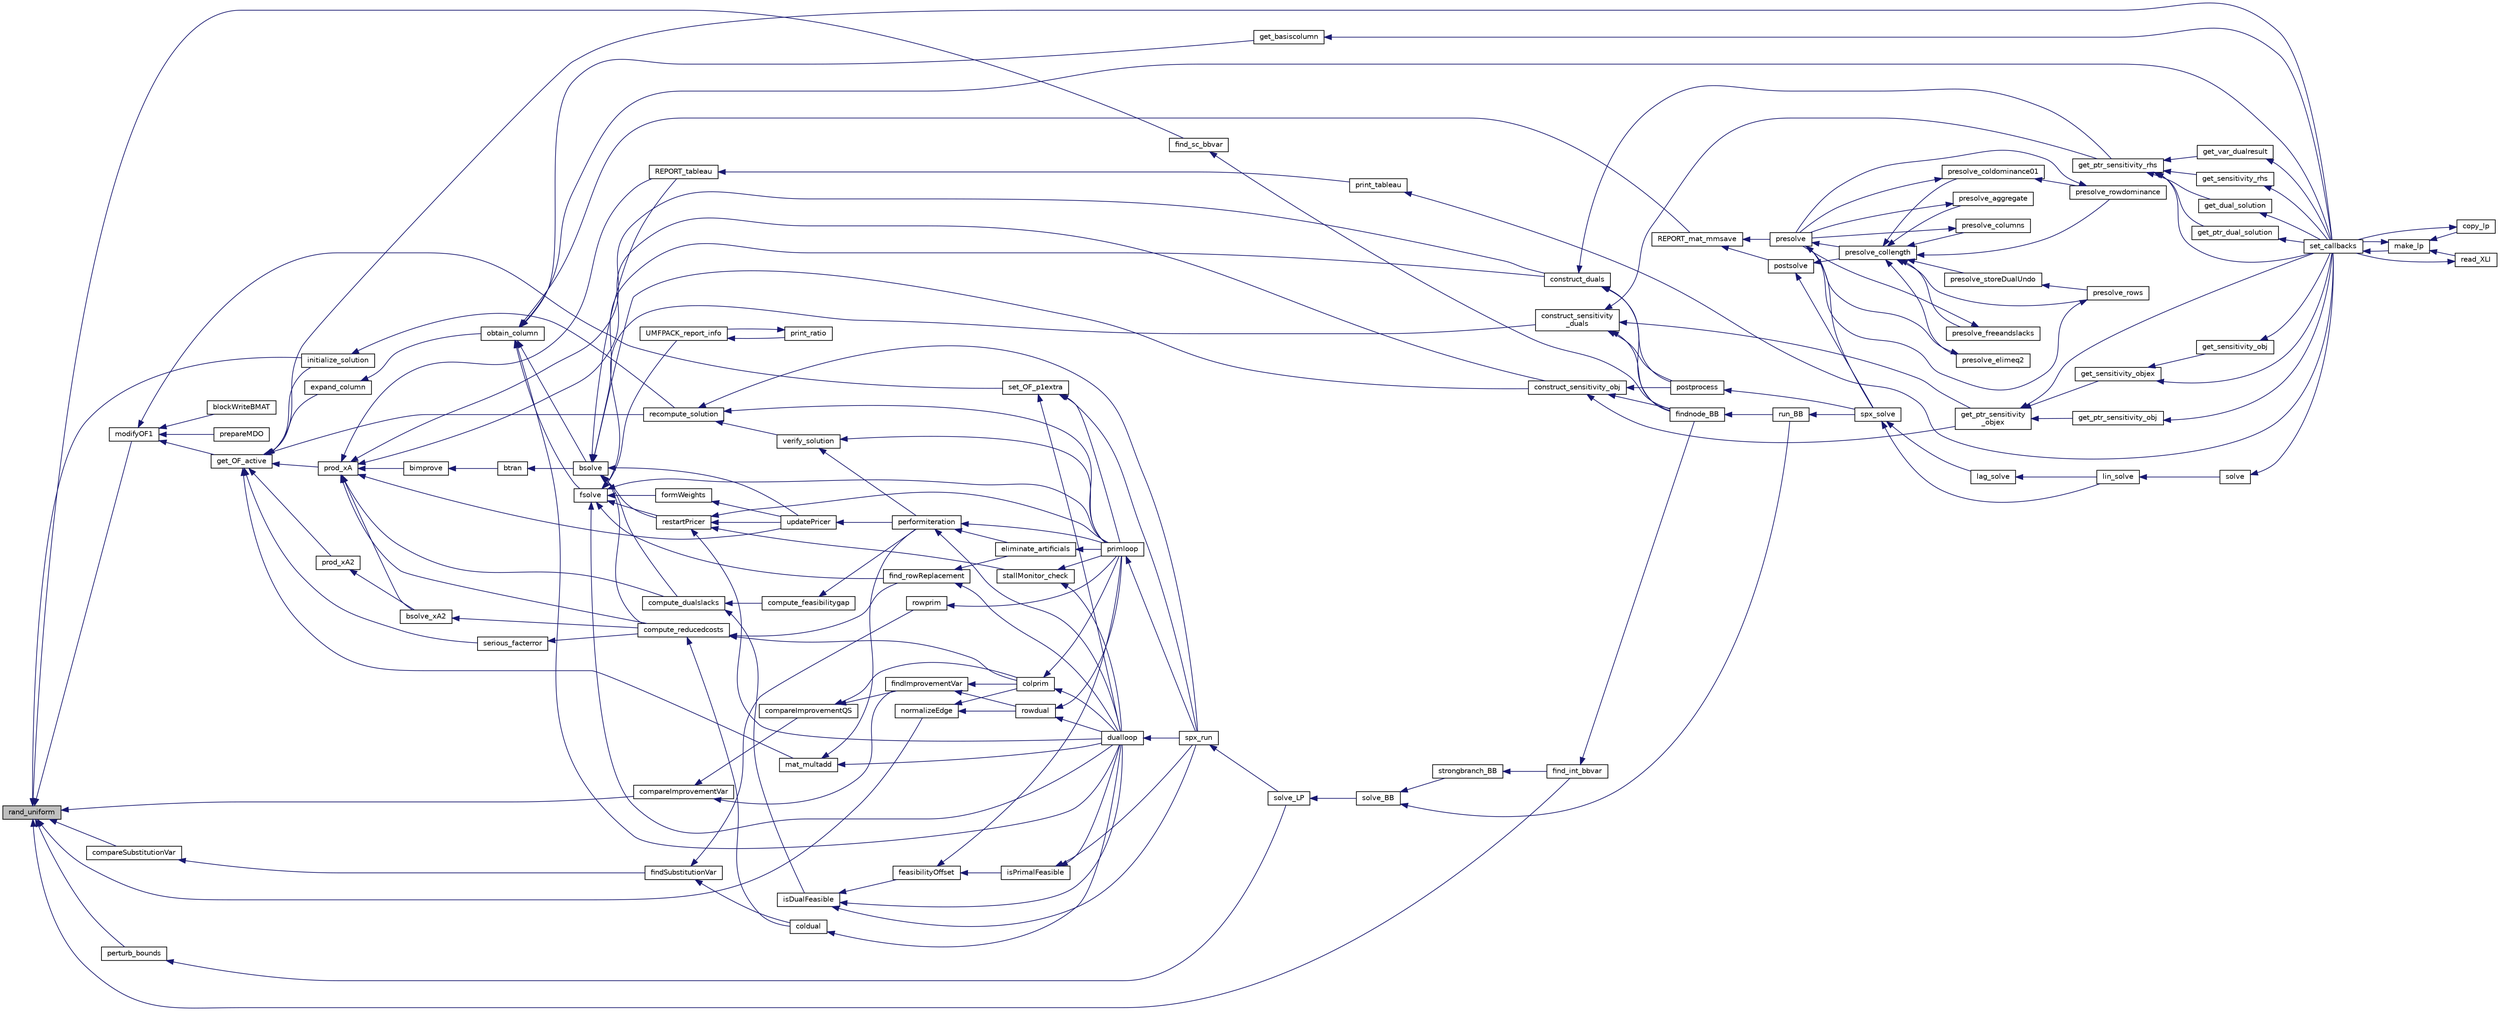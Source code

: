 digraph "rand_uniform"
{
  edge [fontname="Helvetica",fontsize="10",labelfontname="Helvetica",labelfontsize="10"];
  node [fontname="Helvetica",fontsize="10",shape=record];
  rankdir="LR";
  Node1629 [label="rand_uniform",height=0.2,width=0.4,color="black", fillcolor="grey75", style="filled", fontcolor="black"];
  Node1629 -> Node1630 [dir="back",color="midnightblue",fontsize="10",style="solid",fontname="Helvetica"];
  Node1630 [label="modifyOF1",height=0.2,width=0.4,color="black", fillcolor="white", style="filled",URL="$df/df7/lp__lib_8h.html#ab7ca78899eb41290218393c326a50fc9"];
  Node1630 -> Node1631 [dir="back",color="midnightblue",fontsize="10",style="solid",fontname="Helvetica"];
  Node1631 [label="set_OF_p1extra",height=0.2,width=0.4,color="black", fillcolor="white", style="filled",URL="$df/df7/lp__lib_8h.html#adc76c3db389fcfd8ce6a06c28dfc30fa"];
  Node1631 -> Node1632 [dir="back",color="midnightblue",fontsize="10",style="solid",fontname="Helvetica"];
  Node1632 [label="primloop",height=0.2,width=0.4,color="black", fillcolor="white", style="filled",URL="$d1/d0a/lp__simplex_8h.html#aaa7a1b253038231f1792b092e4e36267"];
  Node1632 -> Node1633 [dir="back",color="midnightblue",fontsize="10",style="solid",fontname="Helvetica"];
  Node1633 [label="spx_run",height=0.2,width=0.4,color="black", fillcolor="white", style="filled",URL="$d1/d0a/lp__simplex_8h.html#a96c15afcfa902a5b78af4dfb412010bd"];
  Node1633 -> Node1634 [dir="back",color="midnightblue",fontsize="10",style="solid",fontname="Helvetica"];
  Node1634 [label="solve_LP",height=0.2,width=0.4,color="black", fillcolor="white", style="filled",URL="$d1/dbf/lp__mipbb_8h.html#a8f2122bd9c45170c45f236f9fe3d0dd7"];
  Node1634 -> Node1635 [dir="back",color="midnightblue",fontsize="10",style="solid",fontname="Helvetica"];
  Node1635 [label="solve_BB",height=0.2,width=0.4,color="black", fillcolor="white", style="filled",URL="$d1/dbf/lp__mipbb_8h.html#a43e95e2128e85df2643cbc0bfce4746c"];
  Node1635 -> Node1636 [dir="back",color="midnightblue",fontsize="10",style="solid",fontname="Helvetica"];
  Node1636 [label="strongbranch_BB",height=0.2,width=0.4,color="black", fillcolor="white", style="filled",URL="$d1/dbf/lp__mipbb_8h.html#a14912803f02db21c25829df065202762"];
  Node1636 -> Node1637 [dir="back",color="midnightblue",fontsize="10",style="solid",fontname="Helvetica"];
  Node1637 [label="find_int_bbvar",height=0.2,width=0.4,color="black", fillcolor="white", style="filled",URL="$df/df7/lp__lib_8h.html#ad6104a5cc6ae29cc1dd1327d8d36047e"];
  Node1637 -> Node1638 [dir="back",color="midnightblue",fontsize="10",style="solid",fontname="Helvetica"];
  Node1638 [label="findnode_BB",height=0.2,width=0.4,color="black", fillcolor="white", style="filled",URL="$d1/dbf/lp__mipbb_8h.html#ad9c2614a833a1e0ab7f4425068752663"];
  Node1638 -> Node1639 [dir="back",color="midnightblue",fontsize="10",style="solid",fontname="Helvetica"];
  Node1639 [label="run_BB",height=0.2,width=0.4,color="black", fillcolor="white", style="filled",URL="$d1/dbf/lp__mipbb_8h.html#a1d8d97b4f4f35f07e6b798f07a62e527"];
  Node1639 -> Node1640 [dir="back",color="midnightblue",fontsize="10",style="solid",fontname="Helvetica"];
  Node1640 [label="spx_solve",height=0.2,width=0.4,color="black", fillcolor="white", style="filled",URL="$d1/d0a/lp__simplex_8h.html#a3effc8b68c1fb21095e7324d83d0dbf7"];
  Node1640 -> Node1641 [dir="back",color="midnightblue",fontsize="10",style="solid",fontname="Helvetica"];
  Node1641 [label="lag_solve",height=0.2,width=0.4,color="black", fillcolor="white", style="filled",URL="$d1/d0a/lp__simplex_8h.html#a320e9e82c06466267a7cb7844c7767b8"];
  Node1641 -> Node1642 [dir="back",color="midnightblue",fontsize="10",style="solid",fontname="Helvetica"];
  Node1642 [label="lin_solve",height=0.2,width=0.4,color="black", fillcolor="white", style="filled",URL="$d1/d0a/lp__simplex_8h.html#a794b0beb471eb7ece9a694717b65b947"];
  Node1642 -> Node1643 [dir="back",color="midnightblue",fontsize="10",style="solid",fontname="Helvetica"];
  Node1643 [label="solve",height=0.2,width=0.4,color="black", fillcolor="white", style="filled",URL="$df/df7/lp__lib_8h.html#a0f4da3a192397e77e6fe92704d4fad3f"];
  Node1643 -> Node1644 [dir="back",color="midnightblue",fontsize="10",style="solid",fontname="Helvetica"];
  Node1644 [label="set_callbacks",height=0.2,width=0.4,color="black", fillcolor="white", style="filled",URL="$df/df7/lp__lib_8h.html#a929e8acb9704f61e16927c915c15cd07"];
  Node1644 -> Node1645 [dir="back",color="midnightblue",fontsize="10",style="solid",fontname="Helvetica"];
  Node1645 [label="make_lp",height=0.2,width=0.4,color="black", fillcolor="white", style="filled",URL="$df/df7/lp__lib_8h.html#a68a0333d84dd944f67e2a0ec72e346a9"];
  Node1645 -> Node1646 [dir="back",color="midnightblue",fontsize="10",style="solid",fontname="Helvetica"];
  Node1646 [label="copy_lp",height=0.2,width=0.4,color="black", fillcolor="white", style="filled",URL="$df/df7/lp__lib_8h.html#aca83ecdbc200b414db491306f3070ae9"];
  Node1646 -> Node1644 [dir="back",color="midnightblue",fontsize="10",style="solid",fontname="Helvetica"];
  Node1645 -> Node1644 [dir="back",color="midnightblue",fontsize="10",style="solid",fontname="Helvetica"];
  Node1645 -> Node1647 [dir="back",color="midnightblue",fontsize="10",style="solid",fontname="Helvetica"];
  Node1647 [label="read_XLI",height=0.2,width=0.4,color="black", fillcolor="white", style="filled",URL="$df/df7/lp__lib_8h.html#a351dd803960ab0dae2b39f2c65d3a58d"];
  Node1647 -> Node1644 [dir="back",color="midnightblue",fontsize="10",style="solid",fontname="Helvetica"];
  Node1640 -> Node1642 [dir="back",color="midnightblue",fontsize="10",style="solid",fontname="Helvetica"];
  Node1635 -> Node1639 [dir="back",color="midnightblue",fontsize="10",style="solid",fontname="Helvetica"];
  Node1631 -> Node1648 [dir="back",color="midnightblue",fontsize="10",style="solid",fontname="Helvetica"];
  Node1648 [label="dualloop",height=0.2,width=0.4,color="black", fillcolor="white", style="filled",URL="$d1/d0a/lp__simplex_8h.html#a881918469722e512db8bd95bb1ec940c"];
  Node1648 -> Node1633 [dir="back",color="midnightblue",fontsize="10",style="solid",fontname="Helvetica"];
  Node1631 -> Node1633 [dir="back",color="midnightblue",fontsize="10",style="solid",fontname="Helvetica"];
  Node1630 -> Node1649 [dir="back",color="midnightblue",fontsize="10",style="solid",fontname="Helvetica"];
  Node1649 [label="get_OF_active",height=0.2,width=0.4,color="black", fillcolor="white", style="filled",URL="$df/df7/lp__lib_8h.html#aaf55ff4edccac8bf6e8f9345d46e8e50"];
  Node1649 -> Node1650 [dir="back",color="midnightblue",fontsize="10",style="solid",fontname="Helvetica"];
  Node1650 [label="expand_column",height=0.2,width=0.4,color="black", fillcolor="white", style="filled",URL="$d4/d79/lp__lib_8c.html#ae30734f760cb4f125077f794eec2ecc8"];
  Node1650 -> Node1651 [dir="back",color="midnightblue",fontsize="10",style="solid",fontname="Helvetica"];
  Node1651 [label="obtain_column",height=0.2,width=0.4,color="black", fillcolor="white", style="filled",URL="$df/df7/lp__lib_8h.html#ae4196307991ee2e99d8a6f72725cba88"];
  Node1651 -> Node1644 [dir="back",color="midnightblue",fontsize="10",style="solid",fontname="Helvetica"];
  Node1651 -> Node1652 [dir="back",color="midnightblue",fontsize="10",style="solid",fontname="Helvetica"];
  Node1652 [label="get_basiscolumn",height=0.2,width=0.4,color="black", fillcolor="white", style="filled",URL="$df/df7/lp__lib_8h.html#a1a794d8c6b6a8e002e06e17fe1ab43ca"];
  Node1652 -> Node1644 [dir="back",color="midnightblue",fontsize="10",style="solid",fontname="Helvetica"];
  Node1651 -> Node1653 [dir="back",color="midnightblue",fontsize="10",style="solid",fontname="Helvetica"];
  Node1653 [label="fsolve",height=0.2,width=0.4,color="black", fillcolor="white", style="filled",URL="$d0/d48/lp__matrix_8h.html#a67a365057ddfb006dc73ced0f96d185a"];
  Node1653 -> Node1654 [dir="back",color="midnightblue",fontsize="10",style="solid",fontname="Helvetica"];
  Node1654 [label="construct_sensitivity\l_duals",height=0.2,width=0.4,color="black", fillcolor="white", style="filled",URL="$df/df7/lp__lib_8h.html#a50f18f68adbe0e2059d4db0ebdd8a477"];
  Node1654 -> Node1655 [dir="back",color="midnightblue",fontsize="10",style="solid",fontname="Helvetica"];
  Node1655 [label="get_ptr_sensitivity_rhs",height=0.2,width=0.4,color="black", fillcolor="white", style="filled",URL="$df/df7/lp__lib_8h.html#a0b0eec8f454537029970d8c372dccdb7"];
  Node1655 -> Node1656 [dir="back",color="midnightblue",fontsize="10",style="solid",fontname="Helvetica"];
  Node1656 [label="get_var_dualresult",height=0.2,width=0.4,color="black", fillcolor="white", style="filled",URL="$df/df7/lp__lib_8h.html#a20af639d614390c57f4ebb2831182d73"];
  Node1656 -> Node1644 [dir="back",color="midnightblue",fontsize="10",style="solid",fontname="Helvetica"];
  Node1655 -> Node1657 [dir="back",color="midnightblue",fontsize="10",style="solid",fontname="Helvetica"];
  Node1657 [label="get_sensitivity_rhs",height=0.2,width=0.4,color="black", fillcolor="white", style="filled",URL="$df/df7/lp__lib_8h.html#ae53a23c38aa891ed2f8486146ad4b1e8"];
  Node1657 -> Node1644 [dir="back",color="midnightblue",fontsize="10",style="solid",fontname="Helvetica"];
  Node1655 -> Node1644 [dir="back",color="midnightblue",fontsize="10",style="solid",fontname="Helvetica"];
  Node1655 -> Node1658 [dir="back",color="midnightblue",fontsize="10",style="solid",fontname="Helvetica"];
  Node1658 [label="get_dual_solution",height=0.2,width=0.4,color="black", fillcolor="white", style="filled",URL="$df/df7/lp__lib_8h.html#a083994ab8f17255ba288a38225c124da"];
  Node1658 -> Node1644 [dir="back",color="midnightblue",fontsize="10",style="solid",fontname="Helvetica"];
  Node1655 -> Node1659 [dir="back",color="midnightblue",fontsize="10",style="solid",fontname="Helvetica"];
  Node1659 [label="get_ptr_dual_solution",height=0.2,width=0.4,color="black", fillcolor="white", style="filled",URL="$df/df7/lp__lib_8h.html#aef60f6146774a7ec36d2961034982ae7"];
  Node1659 -> Node1644 [dir="back",color="midnightblue",fontsize="10",style="solid",fontname="Helvetica"];
  Node1654 -> Node1660 [dir="back",color="midnightblue",fontsize="10",style="solid",fontname="Helvetica"];
  Node1660 [label="get_ptr_sensitivity\l_objex",height=0.2,width=0.4,color="black", fillcolor="white", style="filled",URL="$df/df7/lp__lib_8h.html#adfc39d9b1870d439e3e9b9e5830eeea6"];
  Node1660 -> Node1661 [dir="back",color="midnightblue",fontsize="10",style="solid",fontname="Helvetica"];
  Node1661 [label="get_sensitivity_objex",height=0.2,width=0.4,color="black", fillcolor="white", style="filled",URL="$df/df7/lp__lib_8h.html#ab4dda7365cd69251a37562bb6a8e7b12"];
  Node1661 -> Node1662 [dir="back",color="midnightblue",fontsize="10",style="solid",fontname="Helvetica"];
  Node1662 [label="get_sensitivity_obj",height=0.2,width=0.4,color="black", fillcolor="white", style="filled",URL="$df/df7/lp__lib_8h.html#ade927064245939d7e8b08e385ce20ff4"];
  Node1662 -> Node1644 [dir="back",color="midnightblue",fontsize="10",style="solid",fontname="Helvetica"];
  Node1661 -> Node1644 [dir="back",color="midnightblue",fontsize="10",style="solid",fontname="Helvetica"];
  Node1660 -> Node1663 [dir="back",color="midnightblue",fontsize="10",style="solid",fontname="Helvetica"];
  Node1663 [label="get_ptr_sensitivity_obj",height=0.2,width=0.4,color="black", fillcolor="white", style="filled",URL="$df/df7/lp__lib_8h.html#a9fba4213636195e1a662eb3e5f039d6e"];
  Node1663 -> Node1644 [dir="back",color="midnightblue",fontsize="10",style="solid",fontname="Helvetica"];
  Node1660 -> Node1644 [dir="back",color="midnightblue",fontsize="10",style="solid",fontname="Helvetica"];
  Node1654 -> Node1664 [dir="back",color="midnightblue",fontsize="10",style="solid",fontname="Helvetica"];
  Node1664 [label="postprocess",height=0.2,width=0.4,color="black", fillcolor="white", style="filled",URL="$df/df7/lp__lib_8h.html#a0893b5f8a2432dd38800b54ec8ca0332"];
  Node1664 -> Node1640 [dir="back",color="midnightblue",fontsize="10",style="solid",fontname="Helvetica"];
  Node1654 -> Node1638 [dir="back",color="midnightblue",fontsize="10",style="solid",fontname="Helvetica"];
  Node1653 -> Node1665 [dir="back",color="midnightblue",fontsize="10",style="solid",fontname="Helvetica"];
  Node1665 [label="find_rowReplacement",height=0.2,width=0.4,color="black", fillcolor="white", style="filled",URL="$d5/dee/lp__price_8h.html#aa2828cd618b7e668ca5bfa59b53764f1"];
  Node1665 -> Node1666 [dir="back",color="midnightblue",fontsize="10",style="solid",fontname="Helvetica"];
  Node1666 [label="eliminate_artificials",height=0.2,width=0.4,color="black", fillcolor="white", style="filled",URL="$d2/d6c/lp__simplex_8c.html#a5e9816f3bfe556d444b034ba1e97b02b"];
  Node1666 -> Node1632 [dir="back",color="midnightblue",fontsize="10",style="solid",fontname="Helvetica"];
  Node1665 -> Node1648 [dir="back",color="midnightblue",fontsize="10",style="solid",fontname="Helvetica"];
  Node1653 -> Node1667 [dir="back",color="midnightblue",fontsize="10",style="solid",fontname="Helvetica"];
  Node1667 [label="restartPricer",height=0.2,width=0.4,color="black", fillcolor="white", style="filled",URL="$d3/da0/lp__price_p_s_e_8h.html#aaccf24d52dc9daa3cf352f8b88fd8820"];
  Node1667 -> Node1668 [dir="back",color="midnightblue",fontsize="10",style="solid",fontname="Helvetica"];
  Node1668 [label="updatePricer",height=0.2,width=0.4,color="black", fillcolor="white", style="filled",URL="$d3/da0/lp__price_p_s_e_8h.html#ad16c1ea6f969c6d72f135e859d82479f"];
  Node1668 -> Node1669 [dir="back",color="midnightblue",fontsize="10",style="solid",fontname="Helvetica"];
  Node1669 [label="performiteration",height=0.2,width=0.4,color="black", fillcolor="white", style="filled",URL="$df/df7/lp__lib_8h.html#aab89ee40b1d5308324fb3540d4eaf2b6"];
  Node1669 -> Node1666 [dir="back",color="midnightblue",fontsize="10",style="solid",fontname="Helvetica"];
  Node1669 -> Node1632 [dir="back",color="midnightblue",fontsize="10",style="solid",fontname="Helvetica"];
  Node1669 -> Node1648 [dir="back",color="midnightblue",fontsize="10",style="solid",fontname="Helvetica"];
  Node1667 -> Node1670 [dir="back",color="midnightblue",fontsize="10",style="solid",fontname="Helvetica"];
  Node1670 [label="stallMonitor_check",height=0.2,width=0.4,color="black", fillcolor="white", style="filled",URL="$d2/d6c/lp__simplex_8c.html#a256354aaa5db9224451424c67f19cde3"];
  Node1670 -> Node1632 [dir="back",color="midnightblue",fontsize="10",style="solid",fontname="Helvetica"];
  Node1670 -> Node1648 [dir="back",color="midnightblue",fontsize="10",style="solid",fontname="Helvetica"];
  Node1667 -> Node1632 [dir="back",color="midnightblue",fontsize="10",style="solid",fontname="Helvetica"];
  Node1667 -> Node1648 [dir="back",color="midnightblue",fontsize="10",style="solid",fontname="Helvetica"];
  Node1653 -> Node1671 [dir="back",color="midnightblue",fontsize="10",style="solid",fontname="Helvetica"];
  Node1671 [label="formWeights",height=0.2,width=0.4,color="black", fillcolor="white", style="filled",URL="$da/d29/lp__price_p_s_e_8c.html#aa82070e3c7c41fe6cb30727ecbf9e5ed"];
  Node1671 -> Node1668 [dir="back",color="midnightblue",fontsize="10",style="solid",fontname="Helvetica"];
  Node1653 -> Node1632 [dir="back",color="midnightblue",fontsize="10",style="solid",fontname="Helvetica"];
  Node1653 -> Node1648 [dir="back",color="midnightblue",fontsize="10",style="solid",fontname="Helvetica"];
  Node1653 -> Node1672 [dir="back",color="midnightblue",fontsize="10",style="solid",fontname="Helvetica"];
  Node1672 [label="UMFPACK_report_info",height=0.2,width=0.4,color="black", fillcolor="white", style="filled",URL="$d2/def/umfpack__report__info_8c.html#a7b91f14b1ac2f360d6582a787fd2f8b9"];
  Node1672 -> Node1673 [dir="back",color="midnightblue",fontsize="10",style="solid",fontname="Helvetica"];
  Node1673 [label="print_ratio",height=0.2,width=0.4,color="black", fillcolor="white", style="filled",URL="$d2/def/umfpack__report__info_8c.html#af80f2ea9ea676933311eaf6cb3a5b59e"];
  Node1673 -> Node1672 [dir="back",color="midnightblue",fontsize="10",style="solid",fontname="Helvetica"];
  Node1651 -> Node1674 [dir="back",color="midnightblue",fontsize="10",style="solid",fontname="Helvetica"];
  Node1674 [label="bsolve",height=0.2,width=0.4,color="black", fillcolor="white", style="filled",URL="$d0/d48/lp__matrix_8h.html#adbd3fb78087dea9e6c99722365794300"];
  Node1674 -> Node1675 [dir="back",color="midnightblue",fontsize="10",style="solid",fontname="Helvetica"];
  Node1675 [label="compute_dualslacks",height=0.2,width=0.4,color="black", fillcolor="white", style="filled",URL="$df/df7/lp__lib_8h.html#a61ec2c96e522ac744ef4dd83c8e21bc8"];
  Node1675 -> Node1676 [dir="back",color="midnightblue",fontsize="10",style="solid",fontname="Helvetica"];
  Node1676 [label="compute_feasibilitygap",height=0.2,width=0.4,color="black", fillcolor="white", style="filled",URL="$d4/d79/lp__lib_8c.html#a761a9b21146f2341dbaa9a49285d957e"];
  Node1676 -> Node1669 [dir="back",color="midnightblue",fontsize="10",style="solid",fontname="Helvetica"];
  Node1675 -> Node1677 [dir="back",color="midnightblue",fontsize="10",style="solid",fontname="Helvetica"];
  Node1677 [label="isDualFeasible",height=0.2,width=0.4,color="black", fillcolor="white", style="filled",URL="$df/df7/lp__lib_8h.html#a5e190b8f615cd2b4d4087a616652aff4"];
  Node1677 -> Node1678 [dir="back",color="midnightblue",fontsize="10",style="solid",fontname="Helvetica"];
  Node1678 [label="feasibilityOffset",height=0.2,width=0.4,color="black", fillcolor="white", style="filled",URL="$df/df7/lp__lib_8h.html#ac5fd807c68c710d7a6697b448cd044a9"];
  Node1678 -> Node1679 [dir="back",color="midnightblue",fontsize="10",style="solid",fontname="Helvetica"];
  Node1679 [label="isPrimalFeasible",height=0.2,width=0.4,color="black", fillcolor="white", style="filled",URL="$df/df7/lp__lib_8h.html#ad9691eea77803cce67a70e78528ef240"];
  Node1679 -> Node1648 [dir="back",color="midnightblue",fontsize="10",style="solid",fontname="Helvetica"];
  Node1679 -> Node1633 [dir="back",color="midnightblue",fontsize="10",style="solid",fontname="Helvetica"];
  Node1678 -> Node1632 [dir="back",color="midnightblue",fontsize="10",style="solid",fontname="Helvetica"];
  Node1677 -> Node1648 [dir="back",color="midnightblue",fontsize="10",style="solid",fontname="Helvetica"];
  Node1677 -> Node1633 [dir="back",color="midnightblue",fontsize="10",style="solid",fontname="Helvetica"];
  Node1674 -> Node1680 [dir="back",color="midnightblue",fontsize="10",style="solid",fontname="Helvetica"];
  Node1680 [label="construct_duals",height=0.2,width=0.4,color="black", fillcolor="white", style="filled",URL="$df/df7/lp__lib_8h.html#abbc350baee85b42d765e17e09ac77b6a"];
  Node1680 -> Node1655 [dir="back",color="midnightblue",fontsize="10",style="solid",fontname="Helvetica"];
  Node1680 -> Node1664 [dir="back",color="midnightblue",fontsize="10",style="solid",fontname="Helvetica"];
  Node1680 -> Node1638 [dir="back",color="midnightblue",fontsize="10",style="solid",fontname="Helvetica"];
  Node1674 -> Node1681 [dir="back",color="midnightblue",fontsize="10",style="solid",fontname="Helvetica"];
  Node1681 [label="construct_sensitivity_obj",height=0.2,width=0.4,color="black", fillcolor="white", style="filled",URL="$df/df7/lp__lib_8h.html#a8f6026199b9a24567e02855e1a792f5a"];
  Node1681 -> Node1660 [dir="back",color="midnightblue",fontsize="10",style="solid",fontname="Helvetica"];
  Node1681 -> Node1664 [dir="back",color="midnightblue",fontsize="10",style="solid",fontname="Helvetica"];
  Node1681 -> Node1638 [dir="back",color="midnightblue",fontsize="10",style="solid",fontname="Helvetica"];
  Node1674 -> Node1682 [dir="back",color="midnightblue",fontsize="10",style="solid",fontname="Helvetica"];
  Node1682 [label="compute_reducedcosts",height=0.2,width=0.4,color="black", fillcolor="white", style="filled",URL="$d5/dee/lp__price_8h.html#ac377efa2114929911da3e04150485031"];
  Node1682 -> Node1665 [dir="back",color="midnightblue",fontsize="10",style="solid",fontname="Helvetica"];
  Node1682 -> Node1683 [dir="back",color="midnightblue",fontsize="10",style="solid",fontname="Helvetica"];
  Node1683 [label="colprim",height=0.2,width=0.4,color="black", fillcolor="white", style="filled",URL="$d5/dee/lp__price_8h.html#af6f756e9deca97e5abba8d5ca96292f8"];
  Node1683 -> Node1632 [dir="back",color="midnightblue",fontsize="10",style="solid",fontname="Helvetica"];
  Node1683 -> Node1648 [dir="back",color="midnightblue",fontsize="10",style="solid",fontname="Helvetica"];
  Node1682 -> Node1684 [dir="back",color="midnightblue",fontsize="10",style="solid",fontname="Helvetica"];
  Node1684 [label="coldual",height=0.2,width=0.4,color="black", fillcolor="white", style="filled",URL="$d5/dee/lp__price_8h.html#a956054a45ac5f9a7c0b35405ecdfc786"];
  Node1684 -> Node1648 [dir="back",color="midnightblue",fontsize="10",style="solid",fontname="Helvetica"];
  Node1674 -> Node1667 [dir="back",color="midnightblue",fontsize="10",style="solid",fontname="Helvetica"];
  Node1674 -> Node1668 [dir="back",color="midnightblue",fontsize="10",style="solid",fontname="Helvetica"];
  Node1674 -> Node1685 [dir="back",color="midnightblue",fontsize="10",style="solid",fontname="Helvetica"];
  Node1685 [label="REPORT_tableau",height=0.2,width=0.4,color="black", fillcolor="white", style="filled",URL="$d4/dbf/lp__report_8h.html#ab4a5f946495a1958710880a9a3e29fd7"];
  Node1685 -> Node1686 [dir="back",color="midnightblue",fontsize="10",style="solid",fontname="Helvetica"];
  Node1686 [label="print_tableau",height=0.2,width=0.4,color="black", fillcolor="white", style="filled",URL="$df/df7/lp__lib_8h.html#a256d6c925c67a52590efffa6c468c15e"];
  Node1686 -> Node1644 [dir="back",color="midnightblue",fontsize="10",style="solid",fontname="Helvetica"];
  Node1651 -> Node1687 [dir="back",color="midnightblue",fontsize="10",style="solid",fontname="Helvetica"];
  Node1687 [label="REPORT_mat_mmsave",height=0.2,width=0.4,color="black", fillcolor="white", style="filled",URL="$d4/dbf/lp__report_8h.html#ad4c9acccc9eb7993e074d774ef7934d1"];
  Node1687 -> Node1688 [dir="back",color="midnightblue",fontsize="10",style="solid",fontname="Helvetica"];
  Node1688 [label="presolve",height=0.2,width=0.4,color="black", fillcolor="white", style="filled",URL="$da/dae/lp__presolve_8h.html#a63c9f891fb867de51e44d08313fdd585"];
  Node1688 -> Node1689 [dir="back",color="midnightblue",fontsize="10",style="solid",fontname="Helvetica"];
  Node1689 [label="presolve_collength",height=0.2,width=0.4,color="black", fillcolor="white", style="filled",URL="$da/dae/lp__presolve_8h.html#a58b595e285879c5d2996a0a6247d9389"];
  Node1689 -> Node1690 [dir="back",color="midnightblue",fontsize="10",style="solid",fontname="Helvetica"];
  Node1690 [label="presolve_storeDualUndo",height=0.2,width=0.4,color="black", fillcolor="white", style="filled",URL="$d3/da5/lp__presolve_8c.html#a1aba0570d1275e34fbd173aa558c4c14"];
  Node1690 -> Node1691 [dir="back",color="midnightblue",fontsize="10",style="solid",fontname="Helvetica"];
  Node1691 [label="presolve_rows",height=0.2,width=0.4,color="black", fillcolor="white", style="filled",URL="$d3/da5/lp__presolve_8c.html#a93c32e563cfede02af08bd1a3d46bd6d"];
  Node1691 -> Node1688 [dir="back",color="midnightblue",fontsize="10",style="solid",fontname="Helvetica"];
  Node1689 -> Node1692 [dir="back",color="midnightblue",fontsize="10",style="solid",fontname="Helvetica"];
  Node1692 [label="presolve_elimeq2",height=0.2,width=0.4,color="black", fillcolor="white", style="filled",URL="$d3/da5/lp__presolve_8c.html#a7844c56aa332fe22274fffac21b497b8"];
  Node1692 -> Node1688 [dir="back",color="midnightblue",fontsize="10",style="solid",fontname="Helvetica"];
  Node1689 -> Node1693 [dir="back",color="midnightblue",fontsize="10",style="solid",fontname="Helvetica"];
  Node1693 [label="presolve_rowdominance",height=0.2,width=0.4,color="black", fillcolor="white", style="filled",URL="$d3/da5/lp__presolve_8c.html#a7e03acd96990d99539251375f7faff4a"];
  Node1693 -> Node1688 [dir="back",color="midnightblue",fontsize="10",style="solid",fontname="Helvetica"];
  Node1689 -> Node1694 [dir="back",color="midnightblue",fontsize="10",style="solid",fontname="Helvetica"];
  Node1694 [label="presolve_coldominance01",height=0.2,width=0.4,color="black", fillcolor="white", style="filled",URL="$d3/da5/lp__presolve_8c.html#a38ba8dae4e0bbdd4ab2ab77f7d146596"];
  Node1694 -> Node1693 [dir="back",color="midnightblue",fontsize="10",style="solid",fontname="Helvetica"];
  Node1694 -> Node1688 [dir="back",color="midnightblue",fontsize="10",style="solid",fontname="Helvetica"];
  Node1689 -> Node1695 [dir="back",color="midnightblue",fontsize="10",style="solid",fontname="Helvetica"];
  Node1695 [label="presolve_aggregate",height=0.2,width=0.4,color="black", fillcolor="white", style="filled",URL="$d3/da5/lp__presolve_8c.html#accb9e4202e7222ff4aba91e3c15efa73"];
  Node1695 -> Node1688 [dir="back",color="midnightblue",fontsize="10",style="solid",fontname="Helvetica"];
  Node1689 -> Node1696 [dir="back",color="midnightblue",fontsize="10",style="solid",fontname="Helvetica"];
  Node1696 [label="presolve_columns",height=0.2,width=0.4,color="black", fillcolor="white", style="filled",URL="$d3/da5/lp__presolve_8c.html#ada5e067bb25106a6d8ecd75d23be8600"];
  Node1696 -> Node1688 [dir="back",color="midnightblue",fontsize="10",style="solid",fontname="Helvetica"];
  Node1689 -> Node1697 [dir="back",color="midnightblue",fontsize="10",style="solid",fontname="Helvetica"];
  Node1697 [label="presolve_freeandslacks",height=0.2,width=0.4,color="black", fillcolor="white", style="filled",URL="$d3/da5/lp__presolve_8c.html#a62d34320b14c8946670a7fc73a04828a"];
  Node1697 -> Node1688 [dir="back",color="midnightblue",fontsize="10",style="solid",fontname="Helvetica"];
  Node1689 -> Node1691 [dir="back",color="midnightblue",fontsize="10",style="solid",fontname="Helvetica"];
  Node1688 -> Node1640 [dir="back",color="midnightblue",fontsize="10",style="solid",fontname="Helvetica"];
  Node1687 -> Node1698 [dir="back",color="midnightblue",fontsize="10",style="solid",fontname="Helvetica"];
  Node1698 [label="postsolve",height=0.2,width=0.4,color="black", fillcolor="white", style="filled",URL="$da/dae/lp__presolve_8h.html#a1783966075e50429334d1efd29ba7c50"];
  Node1698 -> Node1689 [dir="back",color="midnightblue",fontsize="10",style="solid",fontname="Helvetica"];
  Node1698 -> Node1640 [dir="back",color="midnightblue",fontsize="10",style="solid",fontname="Helvetica"];
  Node1651 -> Node1648 [dir="back",color="midnightblue",fontsize="10",style="solid",fontname="Helvetica"];
  Node1649 -> Node1644 [dir="back",color="midnightblue",fontsize="10",style="solid",fontname="Helvetica"];
  Node1649 -> Node1699 [dir="back",color="midnightblue",fontsize="10",style="solid",fontname="Helvetica"];
  Node1699 [label="initialize_solution",height=0.2,width=0.4,color="black", fillcolor="white", style="filled",URL="$df/df7/lp__lib_8h.html#aafe976f3e28e493346637f2d483c68ea"];
  Node1699 -> Node1700 [dir="back",color="midnightblue",fontsize="10",style="solid",fontname="Helvetica"];
  Node1700 [label="recompute_solution",height=0.2,width=0.4,color="black", fillcolor="white", style="filled",URL="$df/df7/lp__lib_8h.html#ab8f2ca6c294e030ec1674c60f06a2af5"];
  Node1700 -> Node1701 [dir="back",color="midnightblue",fontsize="10",style="solid",fontname="Helvetica"];
  Node1701 [label="verify_solution",height=0.2,width=0.4,color="black", fillcolor="white", style="filled",URL="$df/df7/lp__lib_8h.html#ad70aa299ec5571b67813424849432874"];
  Node1701 -> Node1669 [dir="back",color="midnightblue",fontsize="10",style="solid",fontname="Helvetica"];
  Node1701 -> Node1632 [dir="back",color="midnightblue",fontsize="10",style="solid",fontname="Helvetica"];
  Node1700 -> Node1632 [dir="back",color="midnightblue",fontsize="10",style="solid",fontname="Helvetica"];
  Node1700 -> Node1633 [dir="back",color="midnightblue",fontsize="10",style="solid",fontname="Helvetica"];
  Node1649 -> Node1700 [dir="back",color="midnightblue",fontsize="10",style="solid",fontname="Helvetica"];
  Node1649 -> Node1702 [dir="back",color="midnightblue",fontsize="10",style="solid",fontname="Helvetica"];
  Node1702 [label="mat_multadd",height=0.2,width=0.4,color="black", fillcolor="white", style="filled",URL="$d0/d48/lp__matrix_8h.html#a07fe6a35cb93fc7f99507bd5dcad1d55"];
  Node1702 -> Node1669 [dir="back",color="midnightblue",fontsize="10",style="solid",fontname="Helvetica"];
  Node1702 -> Node1648 [dir="back",color="midnightblue",fontsize="10",style="solid",fontname="Helvetica"];
  Node1649 -> Node1703 [dir="back",color="midnightblue",fontsize="10",style="solid",fontname="Helvetica"];
  Node1703 [label="prod_xA",height=0.2,width=0.4,color="black", fillcolor="white", style="filled",URL="$d0/d48/lp__matrix_8h.html#af9acadda0286df191bd2b08c7811336b"];
  Node1703 -> Node1675 [dir="back",color="midnightblue",fontsize="10",style="solid",fontname="Helvetica"];
  Node1703 -> Node1680 [dir="back",color="midnightblue",fontsize="10",style="solid",fontname="Helvetica"];
  Node1703 -> Node1681 [dir="back",color="midnightblue",fontsize="10",style="solid",fontname="Helvetica"];
  Node1703 -> Node1704 [dir="back",color="midnightblue",fontsize="10",style="solid",fontname="Helvetica"];
  Node1704 [label="bimprove",height=0.2,width=0.4,color="black", fillcolor="white", style="filled",URL="$d0/d48/lp__matrix_8h.html#ae7cc653a31196d36336ad55816da1fa3"];
  Node1704 -> Node1705 [dir="back",color="midnightblue",fontsize="10",style="solid",fontname="Helvetica"];
  Node1705 [label="btran",height=0.2,width=0.4,color="black", fillcolor="white", style="filled",URL="$d0/d48/lp__matrix_8h.html#a8ee65a8e3a97d6cd8fcdbf4112d304a5"];
  Node1705 -> Node1674 [dir="back",color="midnightblue",fontsize="10",style="solid",fontname="Helvetica"];
  Node1703 -> Node1706 [dir="back",color="midnightblue",fontsize="10",style="solid",fontname="Helvetica"];
  Node1706 [label="bsolve_xA2",height=0.2,width=0.4,color="black", fillcolor="white", style="filled",URL="$d0/d48/lp__matrix_8h.html#aab8ddf7d43813a9046d1453a66acf9a2"];
  Node1706 -> Node1682 [dir="back",color="midnightblue",fontsize="10",style="solid",fontname="Helvetica"];
  Node1703 -> Node1682 [dir="back",color="midnightblue",fontsize="10",style="solid",fontname="Helvetica"];
  Node1703 -> Node1668 [dir="back",color="midnightblue",fontsize="10",style="solid",fontname="Helvetica"];
  Node1703 -> Node1685 [dir="back",color="midnightblue",fontsize="10",style="solid",fontname="Helvetica"];
  Node1649 -> Node1707 [dir="back",color="midnightblue",fontsize="10",style="solid",fontname="Helvetica"];
  Node1707 [label="prod_xA2",height=0.2,width=0.4,color="black", fillcolor="white", style="filled",URL="$d0/d48/lp__matrix_8h.html#a1911c23e73296b0dd5ef561b7acf4530"];
  Node1707 -> Node1706 [dir="back",color="midnightblue",fontsize="10",style="solid",fontname="Helvetica"];
  Node1649 -> Node1708 [dir="back",color="midnightblue",fontsize="10",style="solid",fontname="Helvetica"];
  Node1708 [label="serious_facterror",height=0.2,width=0.4,color="black", fillcolor="white", style="filled",URL="$d2/d46/lp__price_8c.html#ae51f0ceb9321dde518c7e21682f07d02"];
  Node1708 -> Node1682 [dir="back",color="midnightblue",fontsize="10",style="solid",fontname="Helvetica"];
  Node1630 -> Node1709 [dir="back",color="midnightblue",fontsize="10",style="solid",fontname="Helvetica"];
  Node1709 [label="prepareMDO",height=0.2,width=0.4,color="black", fillcolor="white", style="filled",URL="$d3/d6c/lp___m_d_o_8c.html#a068201d40685cabf0a34bbe9d9281c9f"];
  Node1630 -> Node1710 [dir="back",color="midnightblue",fontsize="10",style="solid",fontname="Helvetica"];
  Node1710 [label="blockWriteBMAT",height=0.2,width=0.4,color="black", fillcolor="white", style="filled",URL="$d4/dbf/lp__report_8h.html#a51971f63729b264bb224545b3518193b"];
  Node1629 -> Node1711 [dir="back",color="midnightblue",fontsize="10",style="solid",fontname="Helvetica"];
  Node1711 [label="perturb_bounds",height=0.2,width=0.4,color="black", fillcolor="white", style="filled",URL="$df/df7/lp__lib_8h.html#a6e94dc17cf1f91c8e6d3bfffeb1ecf80"];
  Node1711 -> Node1634 [dir="back",color="midnightblue",fontsize="10",style="solid",fontname="Helvetica"];
  Node1629 -> Node1712 [dir="back",color="midnightblue",fontsize="10",style="solid",fontname="Helvetica"];
  Node1712 [label="find_sc_bbvar",height=0.2,width=0.4,color="black", fillcolor="white", style="filled",URL="$df/df7/lp__lib_8h.html#acd94872842a54f8a9bf93204d7bdfce2"];
  Node1712 -> Node1638 [dir="back",color="midnightblue",fontsize="10",style="solid",fontname="Helvetica"];
  Node1629 -> Node1637 [dir="back",color="midnightblue",fontsize="10",style="solid",fontname="Helvetica"];
  Node1629 -> Node1699 [dir="back",color="midnightblue",fontsize="10",style="solid",fontname="Helvetica"];
  Node1629 -> Node1713 [dir="back",color="midnightblue",fontsize="10",style="solid",fontname="Helvetica"];
  Node1713 [label="compareImprovementVar",height=0.2,width=0.4,color="black", fillcolor="white", style="filled",URL="$d5/dee/lp__price_8h.html#ad55ed32292130ab1935bacfaab44681e"];
  Node1713 -> Node1714 [dir="back",color="midnightblue",fontsize="10",style="solid",fontname="Helvetica"];
  Node1714 [label="compareImprovementQS",height=0.2,width=0.4,color="black", fillcolor="white", style="filled",URL="$d2/d46/lp__price_8c.html#aa8d67033bde290708ec2aa5e96215768"];
  Node1714 -> Node1715 [dir="back",color="midnightblue",fontsize="10",style="solid",fontname="Helvetica"];
  Node1715 [label="findImprovementVar",height=0.2,width=0.4,color="black", fillcolor="white", style="filled",URL="$d5/dee/lp__price_8h.html#a636a39fc7aab9053f58bdd108551db04"];
  Node1715 -> Node1683 [dir="back",color="midnightblue",fontsize="10",style="solid",fontname="Helvetica"];
  Node1715 -> Node1716 [dir="back",color="midnightblue",fontsize="10",style="solid",fontname="Helvetica"];
  Node1716 [label="rowdual",height=0.2,width=0.4,color="black", fillcolor="white", style="filled",URL="$d5/dee/lp__price_8h.html#a85beaab945bff303bf1aa8c85d850b41"];
  Node1716 -> Node1632 [dir="back",color="midnightblue",fontsize="10",style="solid",fontname="Helvetica"];
  Node1716 -> Node1648 [dir="back",color="midnightblue",fontsize="10",style="solid",fontname="Helvetica"];
  Node1714 -> Node1683 [dir="back",color="midnightblue",fontsize="10",style="solid",fontname="Helvetica"];
  Node1713 -> Node1715 [dir="back",color="midnightblue",fontsize="10",style="solid",fontname="Helvetica"];
  Node1629 -> Node1717 [dir="back",color="midnightblue",fontsize="10",style="solid",fontname="Helvetica"];
  Node1717 [label="compareSubstitutionVar",height=0.2,width=0.4,color="black", fillcolor="white", style="filled",URL="$d5/dee/lp__price_8h.html#a45925609956cade62ab7e7a7acec608c"];
  Node1717 -> Node1718 [dir="back",color="midnightblue",fontsize="10",style="solid",fontname="Helvetica"];
  Node1718 [label="findSubstitutionVar",height=0.2,width=0.4,color="black", fillcolor="white", style="filled",URL="$d5/dee/lp__price_8h.html#ab52bfbf8d822bab7dddaead8310e0ea8"];
  Node1718 -> Node1719 [dir="back",color="midnightblue",fontsize="10",style="solid",fontname="Helvetica"];
  Node1719 [label="rowprim",height=0.2,width=0.4,color="black", fillcolor="white", style="filled",URL="$d5/dee/lp__price_8h.html#a9e98157a9f0f6cc716b83a6831b2d954"];
  Node1719 -> Node1632 [dir="back",color="midnightblue",fontsize="10",style="solid",fontname="Helvetica"];
  Node1718 -> Node1684 [dir="back",color="midnightblue",fontsize="10",style="solid",fontname="Helvetica"];
  Node1629 -> Node1720 [dir="back",color="midnightblue",fontsize="10",style="solid",fontname="Helvetica"];
  Node1720 [label="normalizeEdge",height=0.2,width=0.4,color="black", fillcolor="white", style="filled",URL="$d5/dee/lp__price_8h.html#a37dc2914215b73f9f26ba21592e8a84d"];
  Node1720 -> Node1683 [dir="back",color="midnightblue",fontsize="10",style="solid",fontname="Helvetica"];
  Node1720 -> Node1716 [dir="back",color="midnightblue",fontsize="10",style="solid",fontname="Helvetica"];
}
